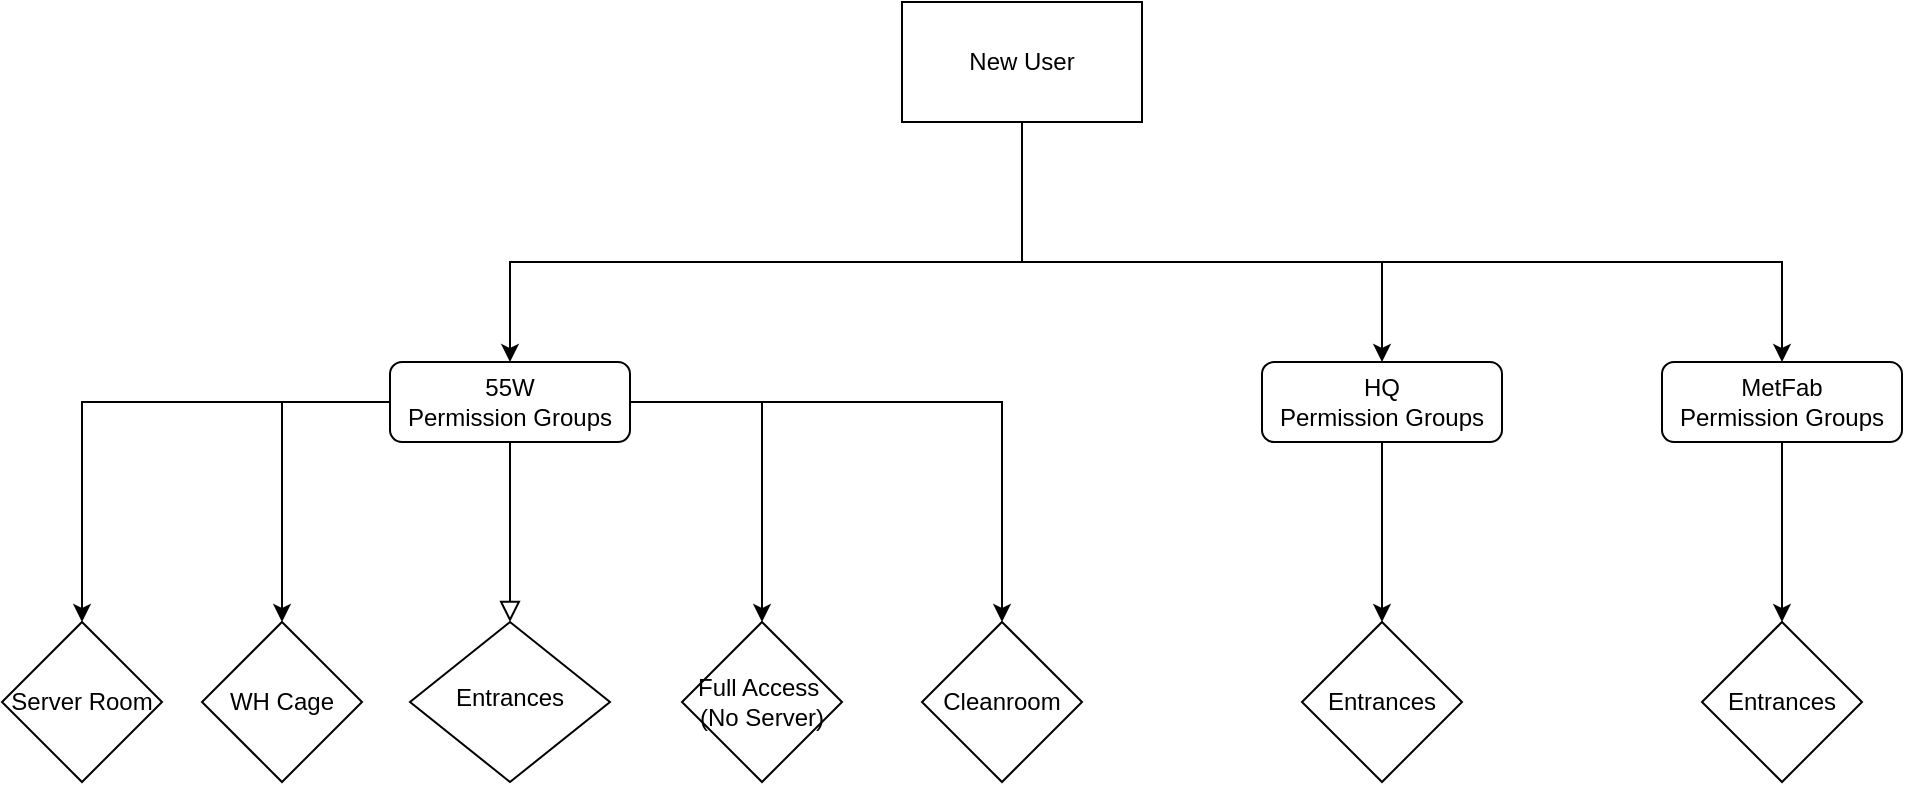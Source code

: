 <mxfile version="23.1.1" type="github">
  <diagram id="C5RBs43oDa-KdzZeNtuy" name="Page-1">
    <mxGraphModel dx="986" dy="1661" grid="1" gridSize="10" guides="1" tooltips="1" connect="1" arrows="1" fold="1" page="1" pageScale="1" pageWidth="827" pageHeight="1169" math="0" shadow="0">
      <root>
        <mxCell id="WIyWlLk6GJQsqaUBKTNV-0" />
        <mxCell id="WIyWlLk6GJQsqaUBKTNV-1" parent="WIyWlLk6GJQsqaUBKTNV-0" />
        <mxCell id="WIyWlLk6GJQsqaUBKTNV-2" value="" style="rounded=0;html=1;jettySize=auto;orthogonalLoop=1;fontSize=11;endArrow=block;endFill=0;endSize=8;strokeWidth=1;shadow=0;labelBackgroundColor=none;edgeStyle=orthogonalEdgeStyle;" parent="WIyWlLk6GJQsqaUBKTNV-1" source="WIyWlLk6GJQsqaUBKTNV-3" target="WIyWlLk6GJQsqaUBKTNV-6" edge="1">
          <mxGeometry relative="1" as="geometry" />
        </mxCell>
        <mxCell id="6v_oYiaeulBlI4indoTr-11" style="edgeStyle=orthogonalEdgeStyle;rounded=0;orthogonalLoop=1;jettySize=auto;html=1;" edge="1" parent="WIyWlLk6GJQsqaUBKTNV-1" source="WIyWlLk6GJQsqaUBKTNV-3" target="6v_oYiaeulBlI4indoTr-10">
          <mxGeometry relative="1" as="geometry" />
        </mxCell>
        <mxCell id="6v_oYiaeulBlI4indoTr-13" style="edgeStyle=orthogonalEdgeStyle;rounded=0;orthogonalLoop=1;jettySize=auto;html=1;" edge="1" parent="WIyWlLk6GJQsqaUBKTNV-1" source="WIyWlLk6GJQsqaUBKTNV-3" target="6v_oYiaeulBlI4indoTr-12">
          <mxGeometry relative="1" as="geometry" />
        </mxCell>
        <mxCell id="6v_oYiaeulBlI4indoTr-15" style="edgeStyle=orthogonalEdgeStyle;rounded=0;orthogonalLoop=1;jettySize=auto;html=1;" edge="1" parent="WIyWlLk6GJQsqaUBKTNV-1" source="WIyWlLk6GJQsqaUBKTNV-3" target="6v_oYiaeulBlI4indoTr-14">
          <mxGeometry relative="1" as="geometry" />
        </mxCell>
        <mxCell id="6v_oYiaeulBlI4indoTr-17" style="edgeStyle=orthogonalEdgeStyle;rounded=0;orthogonalLoop=1;jettySize=auto;html=1;" edge="1" parent="WIyWlLk6GJQsqaUBKTNV-1" source="WIyWlLk6GJQsqaUBKTNV-3" target="6v_oYiaeulBlI4indoTr-16">
          <mxGeometry relative="1" as="geometry" />
        </mxCell>
        <mxCell id="WIyWlLk6GJQsqaUBKTNV-3" value="55W &lt;br&gt;Permission Groups" style="rounded=1;whiteSpace=wrap;html=1;fontSize=12;glass=0;strokeWidth=1;shadow=0;" parent="WIyWlLk6GJQsqaUBKTNV-1" vertex="1">
          <mxGeometry x="354" y="30" width="120" height="40" as="geometry" />
        </mxCell>
        <mxCell id="WIyWlLk6GJQsqaUBKTNV-6" value="Entrances" style="rhombus;whiteSpace=wrap;html=1;shadow=0;fontFamily=Helvetica;fontSize=12;align=center;strokeWidth=1;spacing=6;spacingTop=-4;" parent="WIyWlLk6GJQsqaUBKTNV-1" vertex="1">
          <mxGeometry x="364" y="160" width="100" height="80" as="geometry" />
        </mxCell>
        <mxCell id="6v_oYiaeulBlI4indoTr-10" value="Server Room" style="rhombus;whiteSpace=wrap;html=1;" vertex="1" parent="WIyWlLk6GJQsqaUBKTNV-1">
          <mxGeometry x="160" y="160" width="80" height="80" as="geometry" />
        </mxCell>
        <mxCell id="6v_oYiaeulBlI4indoTr-12" value="Full Access&amp;nbsp;&lt;br&gt;(No Server)" style="rhombus;whiteSpace=wrap;html=1;" vertex="1" parent="WIyWlLk6GJQsqaUBKTNV-1">
          <mxGeometry x="500" y="160" width="80" height="80" as="geometry" />
        </mxCell>
        <mxCell id="6v_oYiaeulBlI4indoTr-14" value="WH Cage" style="rhombus;whiteSpace=wrap;html=1;" vertex="1" parent="WIyWlLk6GJQsqaUBKTNV-1">
          <mxGeometry x="260" y="160" width="80" height="80" as="geometry" />
        </mxCell>
        <mxCell id="6v_oYiaeulBlI4indoTr-16" value="Cleanroom&lt;br&gt;" style="rhombus;whiteSpace=wrap;html=1;" vertex="1" parent="WIyWlLk6GJQsqaUBKTNV-1">
          <mxGeometry x="620" y="160" width="80" height="80" as="geometry" />
        </mxCell>
        <mxCell id="6v_oYiaeulBlI4indoTr-35" style="edgeStyle=orthogonalEdgeStyle;rounded=0;orthogonalLoop=1;jettySize=auto;html=1;" edge="1" parent="WIyWlLk6GJQsqaUBKTNV-1" source="6v_oYiaeulBlI4indoTr-29" target="6v_oYiaeulBlI4indoTr-34">
          <mxGeometry relative="1" as="geometry" />
        </mxCell>
        <mxCell id="6v_oYiaeulBlI4indoTr-29" value="HQ&lt;br&gt;Permission Groups" style="rounded=1;whiteSpace=wrap;html=1;fontSize=12;glass=0;strokeWidth=1;shadow=0;" vertex="1" parent="WIyWlLk6GJQsqaUBKTNV-1">
          <mxGeometry x="790" y="30" width="120" height="40" as="geometry" />
        </mxCell>
        <mxCell id="6v_oYiaeulBlI4indoTr-34" value="Entrances" style="rhombus;whiteSpace=wrap;html=1;" vertex="1" parent="WIyWlLk6GJQsqaUBKTNV-1">
          <mxGeometry x="810" y="160" width="80" height="80" as="geometry" />
        </mxCell>
        <mxCell id="6v_oYiaeulBlI4indoTr-38" style="edgeStyle=orthogonalEdgeStyle;rounded=0;orthogonalLoop=1;jettySize=auto;html=1;" edge="1" parent="WIyWlLk6GJQsqaUBKTNV-1" source="6v_oYiaeulBlI4indoTr-39" target="6v_oYiaeulBlI4indoTr-40">
          <mxGeometry relative="1" as="geometry" />
        </mxCell>
        <mxCell id="6v_oYiaeulBlI4indoTr-39" value="MetFab&lt;br&gt;Permission Groups" style="rounded=1;whiteSpace=wrap;html=1;fontSize=12;glass=0;strokeWidth=1;shadow=0;" vertex="1" parent="WIyWlLk6GJQsqaUBKTNV-1">
          <mxGeometry x="990" y="30" width="120" height="40" as="geometry" />
        </mxCell>
        <mxCell id="6v_oYiaeulBlI4indoTr-40" value="Entrances" style="rhombus;whiteSpace=wrap;html=1;" vertex="1" parent="WIyWlLk6GJQsqaUBKTNV-1">
          <mxGeometry x="1010" y="160" width="80" height="80" as="geometry" />
        </mxCell>
        <mxCell id="6v_oYiaeulBlI4indoTr-43" style="edgeStyle=orthogonalEdgeStyle;rounded=0;orthogonalLoop=1;jettySize=auto;html=1;" edge="1" parent="WIyWlLk6GJQsqaUBKTNV-1" source="6v_oYiaeulBlI4indoTr-42" target="WIyWlLk6GJQsqaUBKTNV-3">
          <mxGeometry relative="1" as="geometry">
            <Array as="points">
              <mxPoint x="670" y="-20" />
              <mxPoint x="414" y="-20" />
            </Array>
          </mxGeometry>
        </mxCell>
        <mxCell id="6v_oYiaeulBlI4indoTr-44" style="edgeStyle=orthogonalEdgeStyle;rounded=0;orthogonalLoop=1;jettySize=auto;html=1;" edge="1" parent="WIyWlLk6GJQsqaUBKTNV-1" source="6v_oYiaeulBlI4indoTr-42" target="6v_oYiaeulBlI4indoTr-29">
          <mxGeometry relative="1" as="geometry">
            <Array as="points">
              <mxPoint x="670" y="-20" />
              <mxPoint x="850" y="-20" />
            </Array>
          </mxGeometry>
        </mxCell>
        <mxCell id="6v_oYiaeulBlI4indoTr-45" style="edgeStyle=orthogonalEdgeStyle;rounded=0;orthogonalLoop=1;jettySize=auto;html=1;" edge="1" parent="WIyWlLk6GJQsqaUBKTNV-1" source="6v_oYiaeulBlI4indoTr-42" target="6v_oYiaeulBlI4indoTr-39">
          <mxGeometry relative="1" as="geometry">
            <Array as="points">
              <mxPoint x="670" y="-20" />
              <mxPoint x="1050" y="-20" />
            </Array>
          </mxGeometry>
        </mxCell>
        <mxCell id="6v_oYiaeulBlI4indoTr-42" value="New User" style="rounded=0;whiteSpace=wrap;html=1;" vertex="1" parent="WIyWlLk6GJQsqaUBKTNV-1">
          <mxGeometry x="610" y="-150" width="120" height="60" as="geometry" />
        </mxCell>
      </root>
    </mxGraphModel>
  </diagram>
</mxfile>
